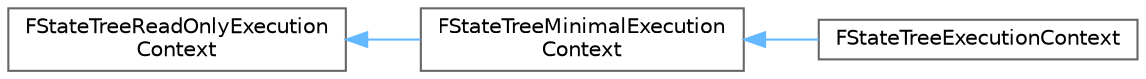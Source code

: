 digraph "Graphical Class Hierarchy"
{
 // INTERACTIVE_SVG=YES
 // LATEX_PDF_SIZE
  bgcolor="transparent";
  edge [fontname=Helvetica,fontsize=10,labelfontname=Helvetica,labelfontsize=10];
  node [fontname=Helvetica,fontsize=10,shape=box,height=0.2,width=0.4];
  rankdir="LR";
  Node0 [id="Node000000",label="FStateTreeReadOnlyExecution\lContext",height=0.2,width=0.4,color="grey40", fillcolor="white", style="filled",URL="$d1/d18/structFStateTreeReadOnlyExecutionContext.html",tooltip="Read-only execution context to interact with the state tree instance data."];
  Node0 -> Node1 [id="edge5145_Node000000_Node000001",dir="back",color="steelblue1",style="solid",tooltip=" "];
  Node1 [id="Node000001",label="FStateTreeMinimalExecution\lContext",height=0.2,width=0.4,color="grey40", fillcolor="white", style="filled",URL="$d3/d59/structFStateTreeMinimalExecutionContext.html",tooltip="Minimal execution context to interact with the state tree instance data."];
  Node1 -> Node2 [id="edge5146_Node000001_Node000002",dir="back",color="steelblue1",style="solid",tooltip=" "];
  Node2 [id="Node000002",label="FStateTreeExecutionContext",height=0.2,width=0.4,color="grey40", fillcolor="white", style="filled",URL="$df/d4a/structFStateTreeExecutionContext.html",tooltip="StateTree Execution Context is a helper that is used to update StateTree instance data."];
}

